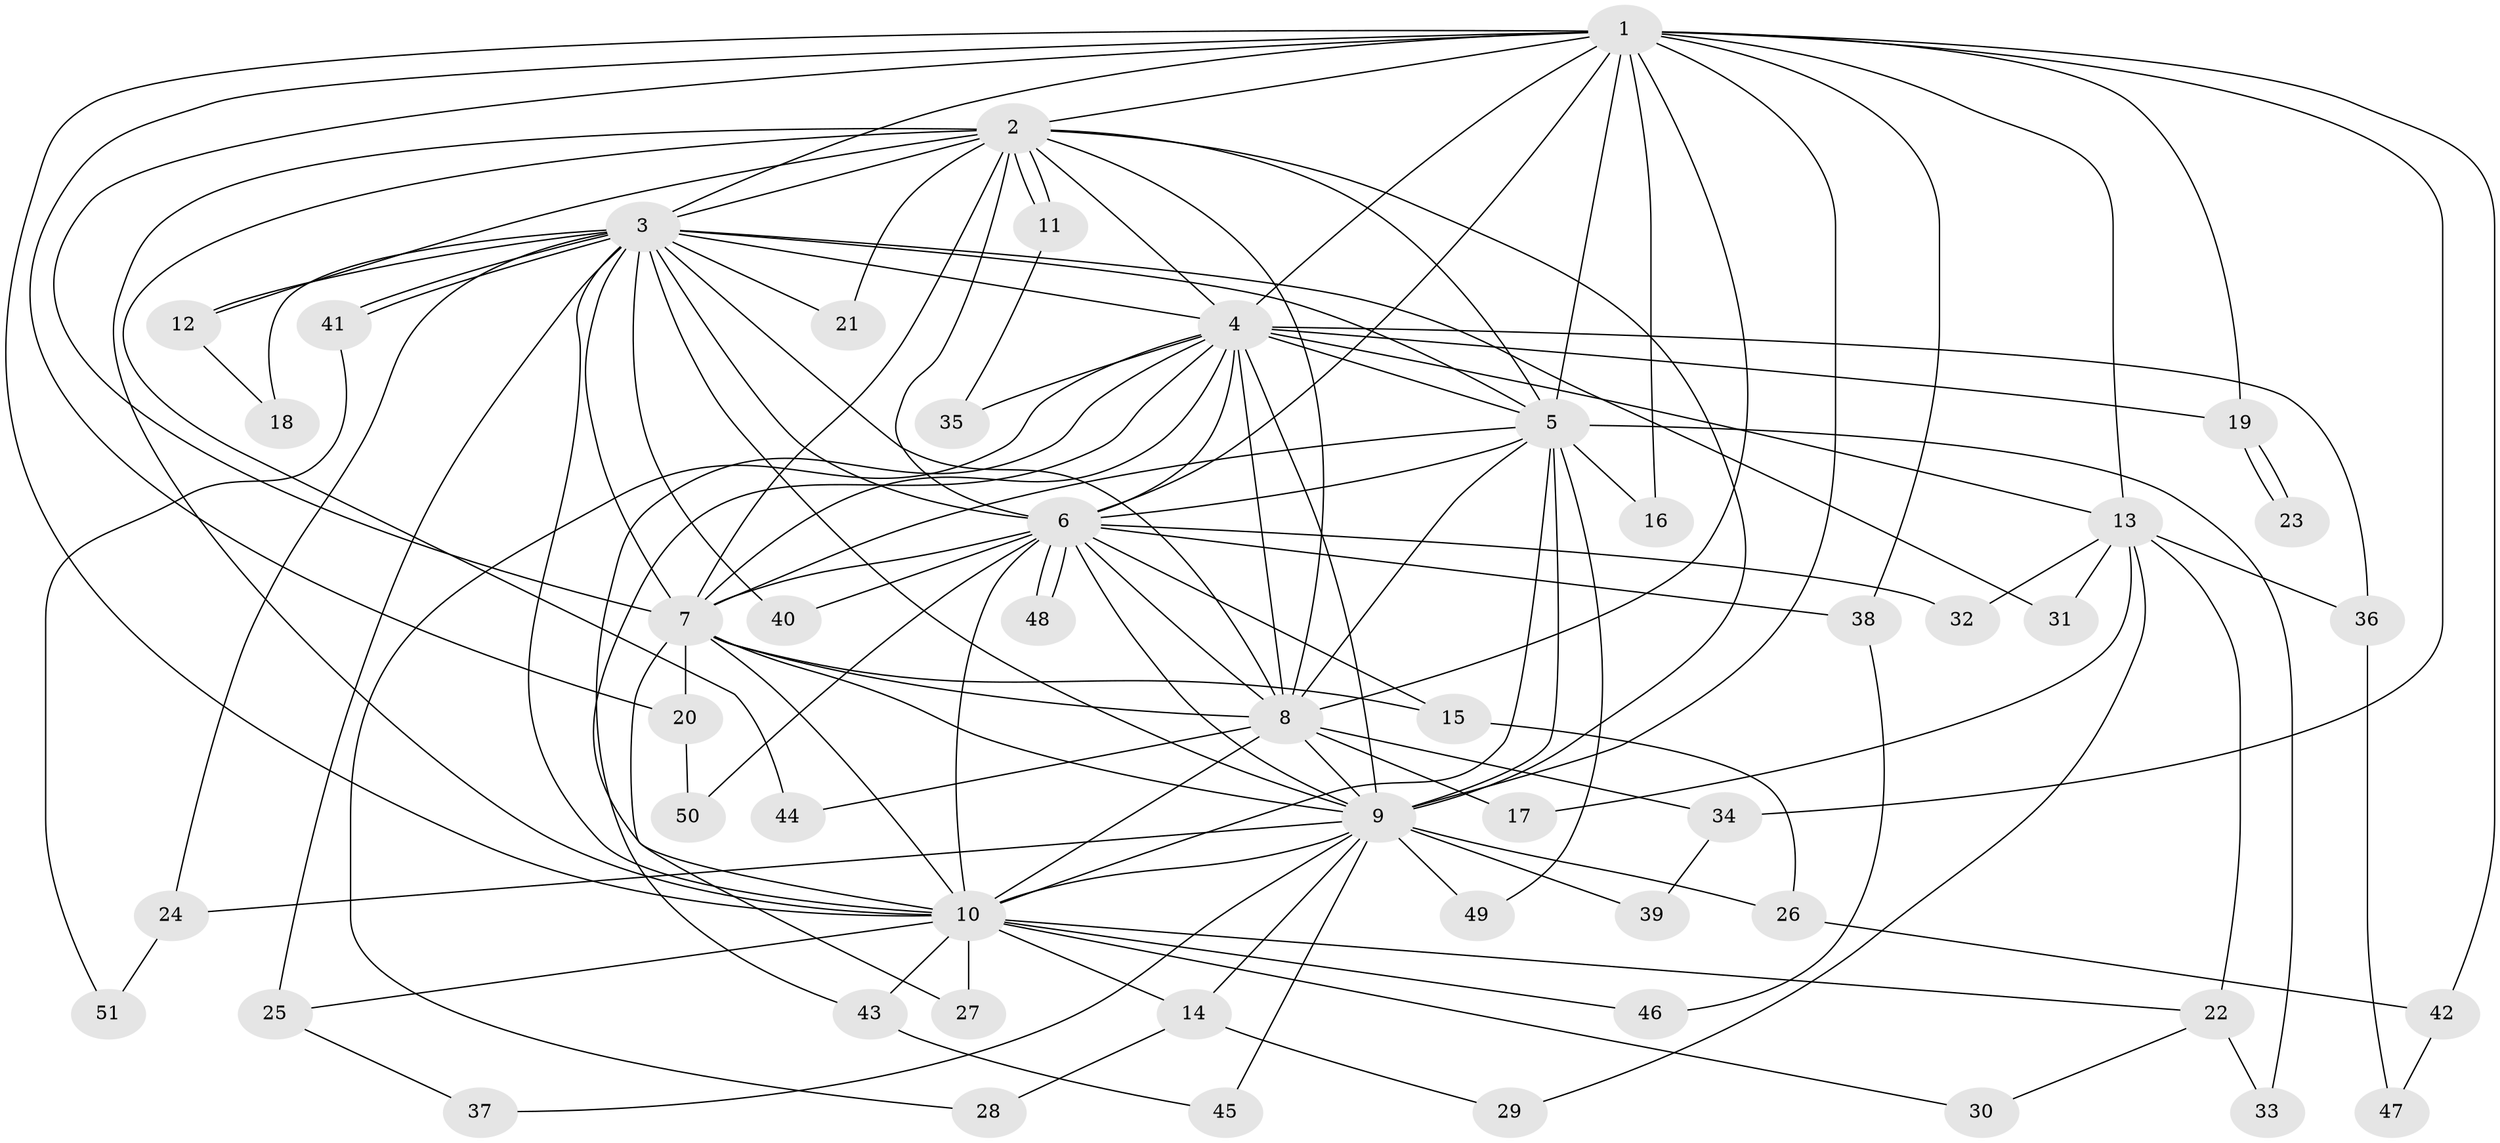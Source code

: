 // coarse degree distribution, {10: 0.2, 5: 0.06666666666666667, 3: 0.26666666666666666, 2: 0.26666666666666666, 1: 0.2}
// Generated by graph-tools (version 1.1) at 2025/17/03/04/25 18:17:52]
// undirected, 51 vertices, 127 edges
graph export_dot {
graph [start="1"]
  node [color=gray90,style=filled];
  1;
  2;
  3;
  4;
  5;
  6;
  7;
  8;
  9;
  10;
  11;
  12;
  13;
  14;
  15;
  16;
  17;
  18;
  19;
  20;
  21;
  22;
  23;
  24;
  25;
  26;
  27;
  28;
  29;
  30;
  31;
  32;
  33;
  34;
  35;
  36;
  37;
  38;
  39;
  40;
  41;
  42;
  43;
  44;
  45;
  46;
  47;
  48;
  49;
  50;
  51;
  1 -- 2;
  1 -- 3;
  1 -- 4;
  1 -- 5;
  1 -- 6;
  1 -- 7;
  1 -- 8;
  1 -- 9;
  1 -- 10;
  1 -- 13;
  1 -- 16;
  1 -- 19;
  1 -- 20;
  1 -- 34;
  1 -- 38;
  1 -- 42;
  2 -- 3;
  2 -- 4;
  2 -- 5;
  2 -- 6;
  2 -- 7;
  2 -- 8;
  2 -- 9;
  2 -- 10;
  2 -- 11;
  2 -- 11;
  2 -- 12;
  2 -- 21;
  2 -- 44;
  3 -- 4;
  3 -- 5;
  3 -- 6;
  3 -- 7;
  3 -- 8;
  3 -- 9;
  3 -- 10;
  3 -- 12;
  3 -- 18;
  3 -- 21;
  3 -- 24;
  3 -- 25;
  3 -- 31;
  3 -- 40;
  3 -- 41;
  3 -- 41;
  4 -- 5;
  4 -- 6;
  4 -- 7;
  4 -- 8;
  4 -- 9;
  4 -- 10;
  4 -- 13;
  4 -- 19;
  4 -- 28;
  4 -- 35;
  4 -- 36;
  4 -- 43;
  5 -- 6;
  5 -- 7;
  5 -- 8;
  5 -- 9;
  5 -- 10;
  5 -- 16;
  5 -- 33;
  5 -- 49;
  6 -- 7;
  6 -- 8;
  6 -- 9;
  6 -- 10;
  6 -- 15;
  6 -- 32;
  6 -- 38;
  6 -- 40;
  6 -- 48;
  6 -- 48;
  6 -- 50;
  7 -- 8;
  7 -- 9;
  7 -- 10;
  7 -- 15;
  7 -- 20;
  7 -- 27;
  8 -- 9;
  8 -- 10;
  8 -- 17;
  8 -- 34;
  8 -- 44;
  9 -- 10;
  9 -- 14;
  9 -- 24;
  9 -- 26;
  9 -- 37;
  9 -- 39;
  9 -- 45;
  9 -- 49;
  10 -- 14;
  10 -- 22;
  10 -- 25;
  10 -- 27;
  10 -- 30;
  10 -- 43;
  10 -- 46;
  11 -- 35;
  12 -- 18;
  13 -- 17;
  13 -- 22;
  13 -- 29;
  13 -- 31;
  13 -- 32;
  13 -- 36;
  14 -- 28;
  14 -- 29;
  15 -- 26;
  19 -- 23;
  19 -- 23;
  20 -- 50;
  22 -- 30;
  22 -- 33;
  24 -- 51;
  25 -- 37;
  26 -- 42;
  34 -- 39;
  36 -- 47;
  38 -- 46;
  41 -- 51;
  42 -- 47;
  43 -- 45;
}
